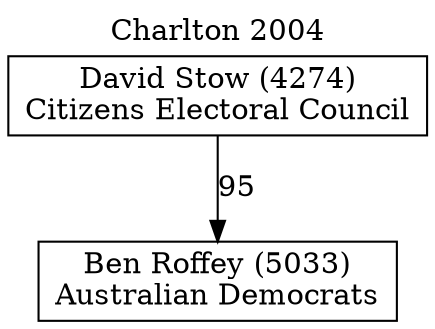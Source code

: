 // House preference flow
digraph "Ben Roffey (5033)_Charlton_2004" {
	graph [label="Charlton 2004" labelloc=t mclimit=10]
	node [shape=box]
	"Ben Roffey (5033)" [label="Ben Roffey (5033)
Australian Democrats"]
	"David Stow (4274)" [label="David Stow (4274)
Citizens Electoral Council"]
	"David Stow (4274)" -> "Ben Roffey (5033)" [label=95]
}
